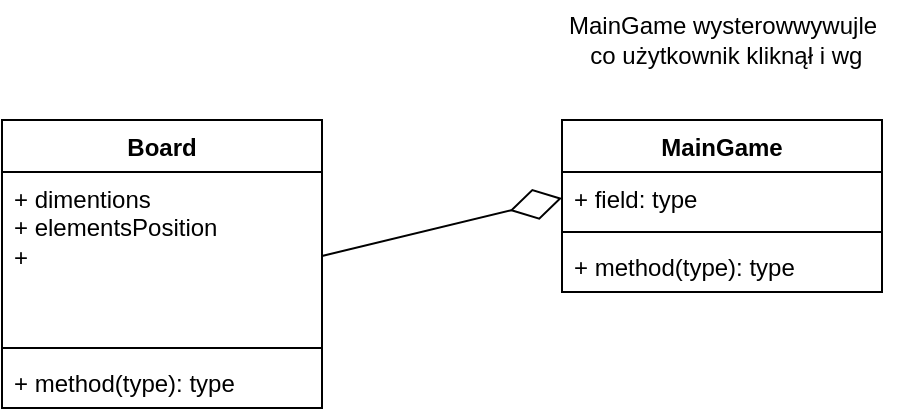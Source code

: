 <mxfile version="22.0.4" type="device" pages="4">
  <diagram name="Strona-1" id="T8YwE5QWEsPmKOLy11cV">
    <mxGraphModel dx="1290" dy="542" grid="1" gridSize="10" guides="1" tooltips="1" connect="1" arrows="1" fold="1" page="1" pageScale="1" pageWidth="827" pageHeight="1169" math="0" shadow="0">
      <root>
        <mxCell id="0" />
        <mxCell id="1" parent="0" />
        <mxCell id="9sD-2xj0mHmNiMlcpf2W-1" value="Board" style="swimlane;fontStyle=1;align=center;verticalAlign=top;childLayout=stackLayout;horizontal=1;startSize=26;horizontalStack=0;resizeParent=1;resizeParentMax=0;resizeLast=0;collapsible=1;marginBottom=0;whiteSpace=wrap;html=1;" parent="1" vertex="1">
          <mxGeometry x="200" y="110" width="160" height="144" as="geometry" />
        </mxCell>
        <mxCell id="9sD-2xj0mHmNiMlcpf2W-2" value="+ dimentions&lt;br&gt;+ elementsPosition&lt;br&gt;+&amp;nbsp;" style="text;strokeColor=none;fillColor=none;align=left;verticalAlign=top;spacingLeft=4;spacingRight=4;overflow=hidden;rotatable=0;points=[[0,0.5],[1,0.5]];portConstraint=eastwest;whiteSpace=wrap;html=1;" parent="9sD-2xj0mHmNiMlcpf2W-1" vertex="1">
          <mxGeometry y="26" width="160" height="84" as="geometry" />
        </mxCell>
        <mxCell id="9sD-2xj0mHmNiMlcpf2W-3" value="" style="line;strokeWidth=1;fillColor=none;align=left;verticalAlign=middle;spacingTop=-1;spacingLeft=3;spacingRight=3;rotatable=0;labelPosition=right;points=[];portConstraint=eastwest;strokeColor=inherit;" parent="9sD-2xj0mHmNiMlcpf2W-1" vertex="1">
          <mxGeometry y="110" width="160" height="8" as="geometry" />
        </mxCell>
        <mxCell id="9sD-2xj0mHmNiMlcpf2W-4" value="+ method(type): type" style="text;strokeColor=none;fillColor=none;align=left;verticalAlign=top;spacingLeft=4;spacingRight=4;overflow=hidden;rotatable=0;points=[[0,0.5],[1,0.5]];portConstraint=eastwest;whiteSpace=wrap;html=1;" parent="9sD-2xj0mHmNiMlcpf2W-1" vertex="1">
          <mxGeometry y="118" width="160" height="26" as="geometry" />
        </mxCell>
        <mxCell id="9sD-2xj0mHmNiMlcpf2W-5" value="MainGame" style="swimlane;fontStyle=1;align=center;verticalAlign=top;childLayout=stackLayout;horizontal=1;startSize=26;horizontalStack=0;resizeParent=1;resizeParentMax=0;resizeLast=0;collapsible=1;marginBottom=0;whiteSpace=wrap;html=1;" parent="1" vertex="1">
          <mxGeometry x="480" y="110" width="160" height="86" as="geometry" />
        </mxCell>
        <mxCell id="9sD-2xj0mHmNiMlcpf2W-6" value="+ field: type" style="text;strokeColor=none;fillColor=none;align=left;verticalAlign=top;spacingLeft=4;spacingRight=4;overflow=hidden;rotatable=0;points=[[0,0.5],[1,0.5]];portConstraint=eastwest;whiteSpace=wrap;html=1;" parent="9sD-2xj0mHmNiMlcpf2W-5" vertex="1">
          <mxGeometry y="26" width="160" height="26" as="geometry" />
        </mxCell>
        <mxCell id="9sD-2xj0mHmNiMlcpf2W-7" value="" style="line;strokeWidth=1;fillColor=none;align=left;verticalAlign=middle;spacingTop=-1;spacingLeft=3;spacingRight=3;rotatable=0;labelPosition=right;points=[];portConstraint=eastwest;strokeColor=inherit;" parent="9sD-2xj0mHmNiMlcpf2W-5" vertex="1">
          <mxGeometry y="52" width="160" height="8" as="geometry" />
        </mxCell>
        <mxCell id="9sD-2xj0mHmNiMlcpf2W-8" value="+ method(type): type" style="text;strokeColor=none;fillColor=none;align=left;verticalAlign=top;spacingLeft=4;spacingRight=4;overflow=hidden;rotatable=0;points=[[0,0.5],[1,0.5]];portConstraint=eastwest;whiteSpace=wrap;html=1;" parent="9sD-2xj0mHmNiMlcpf2W-5" vertex="1">
          <mxGeometry y="60" width="160" height="26" as="geometry" />
        </mxCell>
        <mxCell id="9sD-2xj0mHmNiMlcpf2W-10" value="" style="endArrow=diamondThin;endFill=0;endSize=24;html=1;rounded=0;exitX=1;exitY=0.5;exitDx=0;exitDy=0;entryX=0;entryY=0.5;entryDx=0;entryDy=0;" parent="1" source="9sD-2xj0mHmNiMlcpf2W-2" target="9sD-2xj0mHmNiMlcpf2W-6" edge="1">
          <mxGeometry width="160" relative="1" as="geometry">
            <mxPoint x="360" y="260" as="sourcePoint" />
            <mxPoint x="520" y="260" as="targetPoint" />
          </mxGeometry>
        </mxCell>
        <mxCell id="9sD-2xj0mHmNiMlcpf2W-11" value="MainGame wysterowwywujle&lt;br&gt;&amp;nbsp;co użytkownik kliknął i wg" style="text;html=1;align=center;verticalAlign=middle;resizable=0;points=[];autosize=1;strokeColor=none;fillColor=none;" parent="1" vertex="1">
          <mxGeometry x="470" y="50" width="180" height="40" as="geometry" />
        </mxCell>
      </root>
    </mxGraphModel>
  </diagram>
  <diagram id="lki0WUWz2Hd6-uiVt58e" name="Strona-2">
    <mxGraphModel dx="1290" dy="542" grid="1" gridSize="10" guides="1" tooltips="1" connect="1" arrows="1" fold="1" page="1" pageScale="1" pageWidth="827" pageHeight="1169" math="0" shadow="0">
      <root>
        <mxCell id="0" />
        <mxCell id="1" parent="0" />
        <mxCell id="swxAU7IH0-ZLNQPJT4Lv-5" style="edgeStyle=orthogonalEdgeStyle;rounded=0;orthogonalLoop=1;jettySize=auto;html=1;exitX=0.5;exitY=1;exitDx=0;exitDy=0;entryX=0.5;entryY=0;entryDx=0;entryDy=0;" parent="1" source="swxAU7IH0-ZLNQPJT4Lv-1" target="swxAU7IH0-ZLNQPJT4Lv-2" edge="1">
          <mxGeometry relative="1" as="geometry" />
        </mxCell>
        <mxCell id="swxAU7IH0-ZLNQPJT4Lv-1" value="Update" style="rounded=1;whiteSpace=wrap;html=1;" parent="1" vertex="1">
          <mxGeometry x="354" y="250" width="120" height="60" as="geometry" />
        </mxCell>
        <mxCell id="swxAU7IH0-ZLNQPJT4Lv-6" style="edgeStyle=orthogonalEdgeStyle;rounded=0;orthogonalLoop=1;jettySize=auto;html=1;exitX=0.5;exitY=1;exitDx=0;exitDy=0;entryX=0.5;entryY=0;entryDx=0;entryDy=0;" parent="1" source="swxAU7IH0-ZLNQPJT4Lv-2" target="swxAU7IH0-ZLNQPJT4Lv-3" edge="1">
          <mxGeometry relative="1" as="geometry">
            <Array as="points">
              <mxPoint x="414" y="430" />
              <mxPoint x="300" y="430" />
              <mxPoint x="300" y="130" />
              <mxPoint x="414" y="130" />
            </Array>
          </mxGeometry>
        </mxCell>
        <mxCell id="swxAU7IH0-ZLNQPJT4Lv-2" value="Render" style="rounded=1;whiteSpace=wrap;html=1;" parent="1" vertex="1">
          <mxGeometry x="354" y="340" width="120" height="60" as="geometry" />
        </mxCell>
        <mxCell id="swxAU7IH0-ZLNQPJT4Lv-4" style="edgeStyle=orthogonalEdgeStyle;rounded=0;orthogonalLoop=1;jettySize=auto;html=1;exitX=0.5;exitY=1;exitDx=0;exitDy=0;entryX=0.5;entryY=0;entryDx=0;entryDy=0;" parent="1" source="swxAU7IH0-ZLNQPJT4Lv-3" target="swxAU7IH0-ZLNQPJT4Lv-1" edge="1">
          <mxGeometry relative="1" as="geometry" />
        </mxCell>
        <mxCell id="swxAU7IH0-ZLNQPJT4Lv-3" value="Get input" style="rounded=1;whiteSpace=wrap;html=1;" parent="1" vertex="1">
          <mxGeometry x="354" y="160" width="120" height="60" as="geometry" />
        </mxCell>
      </root>
    </mxGraphModel>
  </diagram>
  <diagram id="-4OnmBA-lPCDuSVFrDKN" name="GameStates">
    <mxGraphModel dx="1050" dy="542" grid="1" gridSize="10" guides="1" tooltips="1" connect="1" arrows="1" fold="1" page="1" pageScale="1" pageWidth="827" pageHeight="1169" math="0" shadow="0">
      <root>
        <mxCell id="0" />
        <mxCell id="1" parent="0" />
        <mxCell id="ofm9N7pv6SF5DfCNkI-r-12" style="edgeStyle=orthogonalEdgeStyle;rounded=0;orthogonalLoop=1;jettySize=auto;html=1;exitX=0.25;exitY=1;exitDx=0;exitDy=0;entryX=0.5;entryY=0;entryDx=0;entryDy=0;" edge="1" parent="1" source="ofm9N7pv6SF5DfCNkI-r-1" target="ofm9N7pv6SF5DfCNkI-r-5">
          <mxGeometry relative="1" as="geometry">
            <Array as="points">
              <mxPoint x="343" y="200" />
              <mxPoint x="130" y="200" />
            </Array>
          </mxGeometry>
        </mxCell>
        <mxCell id="ofm9N7pv6SF5DfCNkI-r-13" style="edgeStyle=orthogonalEdgeStyle;rounded=0;orthogonalLoop=1;jettySize=auto;html=1;exitX=0.75;exitY=1;exitDx=0;exitDy=0;entryX=0.5;entryY=0;entryDx=0;entryDy=0;startArrow=classic;startFill=1;" edge="1" parent="1" source="ofm9N7pv6SF5DfCNkI-r-1" target="ofm9N7pv6SF5DfCNkI-r-2">
          <mxGeometry relative="1" as="geometry">
            <Array as="points">
              <mxPoint x="408" y="200" />
              <mxPoint x="650" y="200" />
            </Array>
          </mxGeometry>
        </mxCell>
        <mxCell id="ofm9N7pv6SF5DfCNkI-r-1" value="&lt;b&gt;Start Menu&lt;br&gt;&lt;/b&gt;&lt;i&gt;Rozpocznij&lt;br&gt;&amp;nbsp; &amp;nbsp; &amp;nbsp;Zaloguj / Wyloguj&lt;br&gt;Zarejestruj / Wyloguj&lt;br&gt;Wyjdź&lt;/i&gt;" style="rounded=1;whiteSpace=wrap;html=1;" vertex="1" parent="1">
          <mxGeometry x="310" y="75" width="130" height="90" as="geometry" />
        </mxCell>
        <mxCell id="ofm9N7pv6SF5DfCNkI-r-14" style="edgeStyle=orthogonalEdgeStyle;rounded=0;orthogonalLoop=1;jettySize=auto;html=1;exitX=0.5;exitY=1;exitDx=0;exitDy=0;entryX=0.5;entryY=0;entryDx=0;entryDy=0;startArrow=classic;startFill=1;" edge="1" parent="1" source="ofm9N7pv6SF5DfCNkI-r-2" target="ofm9N7pv6SF5DfCNkI-r-6">
          <mxGeometry relative="1" as="geometry" />
        </mxCell>
        <mxCell id="ofm9N7pv6SF5DfCNkI-r-2" value="&lt;b&gt;Drzewko Zadań&lt;/b&gt;&lt;br&gt;&lt;i style=&quot;border-color: var(--border-color);&quot;&gt;Powrót&lt;/i&gt;&lt;div style=&quot;text-align: left;&quot;&gt;&lt;span style=&quot;background-color: initial;&quot;&gt;&amp;nbsp; &amp;nbsp;o - o - o&lt;/span&gt;&lt;/div&gt;&lt;div style=&quot;text-align: left;&quot;&gt;&lt;span style=&quot;background-color: initial;&quot;&gt;&amp;nbsp; /&amp;nbsp; &amp;nbsp; /&lt;/span&gt;&lt;/div&gt;&lt;div style=&quot;text-align: left;&quot;&gt;&lt;span style=&quot;background-color: initial;&quot;&gt;o - o -o - o -o&amp;nbsp;&lt;/span&gt;&lt;/div&gt;&lt;div style=&quot;text-align: left;&quot;&gt;&lt;span style=&quot;background-color: initial;&quot;&gt;&amp;nbsp; &amp;nbsp; &amp;nbsp; &amp;nbsp; &amp;nbsp; &amp;nbsp;\&lt;/span&gt;&lt;/div&gt;&lt;div style=&quot;text-align: left;&quot;&gt;&lt;span style=&quot;background-color: initial;&quot;&gt;&amp;nbsp; &amp;nbsp; &amp;nbsp; &amp;nbsp; &amp;nbsp; &amp;nbsp; o&lt;/span&gt;&lt;/div&gt;" style="rounded=1;whiteSpace=wrap;html=1;" vertex="1" parent="1">
          <mxGeometry x="590" y="245" width="120" height="110" as="geometry" />
        </mxCell>
        <mxCell id="ofm9N7pv6SF5DfCNkI-r-3" value="&lt;b&gt;Logowanie&lt;br&gt;&lt;/b&gt;&lt;i style=&quot;border-color: var(--border-color);&quot;&gt;Powrót&lt;br&gt;&lt;/i&gt;&lt;i&gt;Zaloguj&lt;/i&gt;" style="rounded=1;whiteSpace=wrap;html=1;" vertex="1" parent="1">
          <mxGeometry x="410" y="270" width="120" height="60" as="geometry" />
        </mxCell>
        <mxCell id="ofm9N7pv6SF5DfCNkI-r-4" value="&lt;b&gt;Rejestracja&lt;br&gt;&lt;/b&gt;&lt;i style=&quot;border-color: var(--border-color);&quot;&gt;Powrót&lt;br&gt;&lt;/i&gt;&lt;i&gt;Zarejestruj&lt;/i&gt;" style="rounded=1;whiteSpace=wrap;html=1;" vertex="1" parent="1">
          <mxGeometry x="230" y="270" width="120" height="60" as="geometry" />
        </mxCell>
        <mxCell id="ofm9N7pv6SF5DfCNkI-r-5" value="&lt;b&gt;Wyjście&lt;/b&gt;" style="rounded=1;whiteSpace=wrap;html=1;" vertex="1" parent="1">
          <mxGeometry x="70" y="270" width="120" height="60" as="geometry" />
        </mxCell>
        <mxCell id="ofm9N7pv6SF5DfCNkI-r-18" style="edgeStyle=orthogonalEdgeStyle;rounded=0;orthogonalLoop=1;jettySize=auto;html=1;exitX=0;exitY=0.5;exitDx=0;exitDy=0;entryX=0.5;entryY=1;entryDx=0;entryDy=0;" edge="1" parent="1" source="ofm9N7pv6SF5DfCNkI-r-6" target="ofm9N7pv6SF5DfCNkI-r-5">
          <mxGeometry relative="1" as="geometry" />
        </mxCell>
        <mxCell id="ofm9N7pv6SF5DfCNkI-r-6" value="&lt;b&gt;Zadanie(Gra)&lt;/b&gt;&lt;br&gt;&lt;i style=&quot;&quot;&gt;Powrót&lt;br&gt;Wyjdź&lt;br&gt;&lt;/i&gt;" style="rounded=1;whiteSpace=wrap;html=1;" vertex="1" parent="1">
          <mxGeometry x="590" y="410" width="120" height="60" as="geometry" />
        </mxCell>
        <mxCell id="ofm9N7pv6SF5DfCNkI-r-16" style="edgeStyle=orthogonalEdgeStyle;rounded=0;orthogonalLoop=1;jettySize=auto;html=1;exitX=0.5;exitY=0;exitDx=0;exitDy=0;entryX=0.622;entryY=1.002;entryDx=0;entryDy=0;entryPerimeter=0;startArrow=classic;startFill=1;" edge="1" parent="1" source="ofm9N7pv6SF5DfCNkI-r-3" target="ofm9N7pv6SF5DfCNkI-r-1">
          <mxGeometry relative="1" as="geometry" />
        </mxCell>
        <mxCell id="ofm9N7pv6SF5DfCNkI-r-17" style="edgeStyle=orthogonalEdgeStyle;rounded=0;orthogonalLoop=1;jettySize=auto;html=1;exitX=0.5;exitY=0;exitDx=0;exitDy=0;entryX=0.425;entryY=0.993;entryDx=0;entryDy=0;entryPerimeter=0;startArrow=classic;startFill=1;" edge="1" parent="1" source="ofm9N7pv6SF5DfCNkI-r-4" target="ofm9N7pv6SF5DfCNkI-r-1">
          <mxGeometry relative="1" as="geometry" />
        </mxCell>
      </root>
    </mxGraphModel>
  </diagram>
  <diagram id="eISYTC4D8ldbkcjO2Wi-" name="TaskTree">
    <mxGraphModel dx="1050" dy="542" grid="1" gridSize="10" guides="1" tooltips="1" connect="1" arrows="1" fold="1" page="1" pageScale="1" pageWidth="827" pageHeight="1169" math="0" shadow="0">
      <root>
        <mxCell id="0" />
        <mxCell id="1" parent="0" />
        <mxCell id="18yjDEyRz_2ZNR5H9mm8-1" value="Wprowadzenie" style="rounded=1;whiteSpace=wrap;html=1;" vertex="1" parent="1">
          <mxGeometry x="80" y="200" width="100" height="40" as="geometry" />
        </mxCell>
        <mxCell id="18yjDEyRz_2ZNR5H9mm8-2" value="Prawo Ohma" style="rounded=1;whiteSpace=wrap;html=1;" vertex="1" parent="1">
          <mxGeometry x="240" y="200" width="100" height="40" as="geometry" />
        </mxCell>
        <mxCell id="18yjDEyRz_2ZNR5H9mm8-3" value="Prawo Kirchhoffa" style="rounded=1;whiteSpace=wrap;html=1;" vertex="1" parent="1">
          <mxGeometry x="400" y="200" width="100" height="40" as="geometry" />
        </mxCell>
        <mxCell id="18yjDEyRz_2ZNR5H9mm8-4" value="Opór zastępczy" style="rounded=1;whiteSpace=wrap;html=1;" vertex="1" parent="1">
          <mxGeometry x="530" y="80" width="100" height="40" as="geometry" />
        </mxCell>
      </root>
    </mxGraphModel>
  </diagram>
</mxfile>
